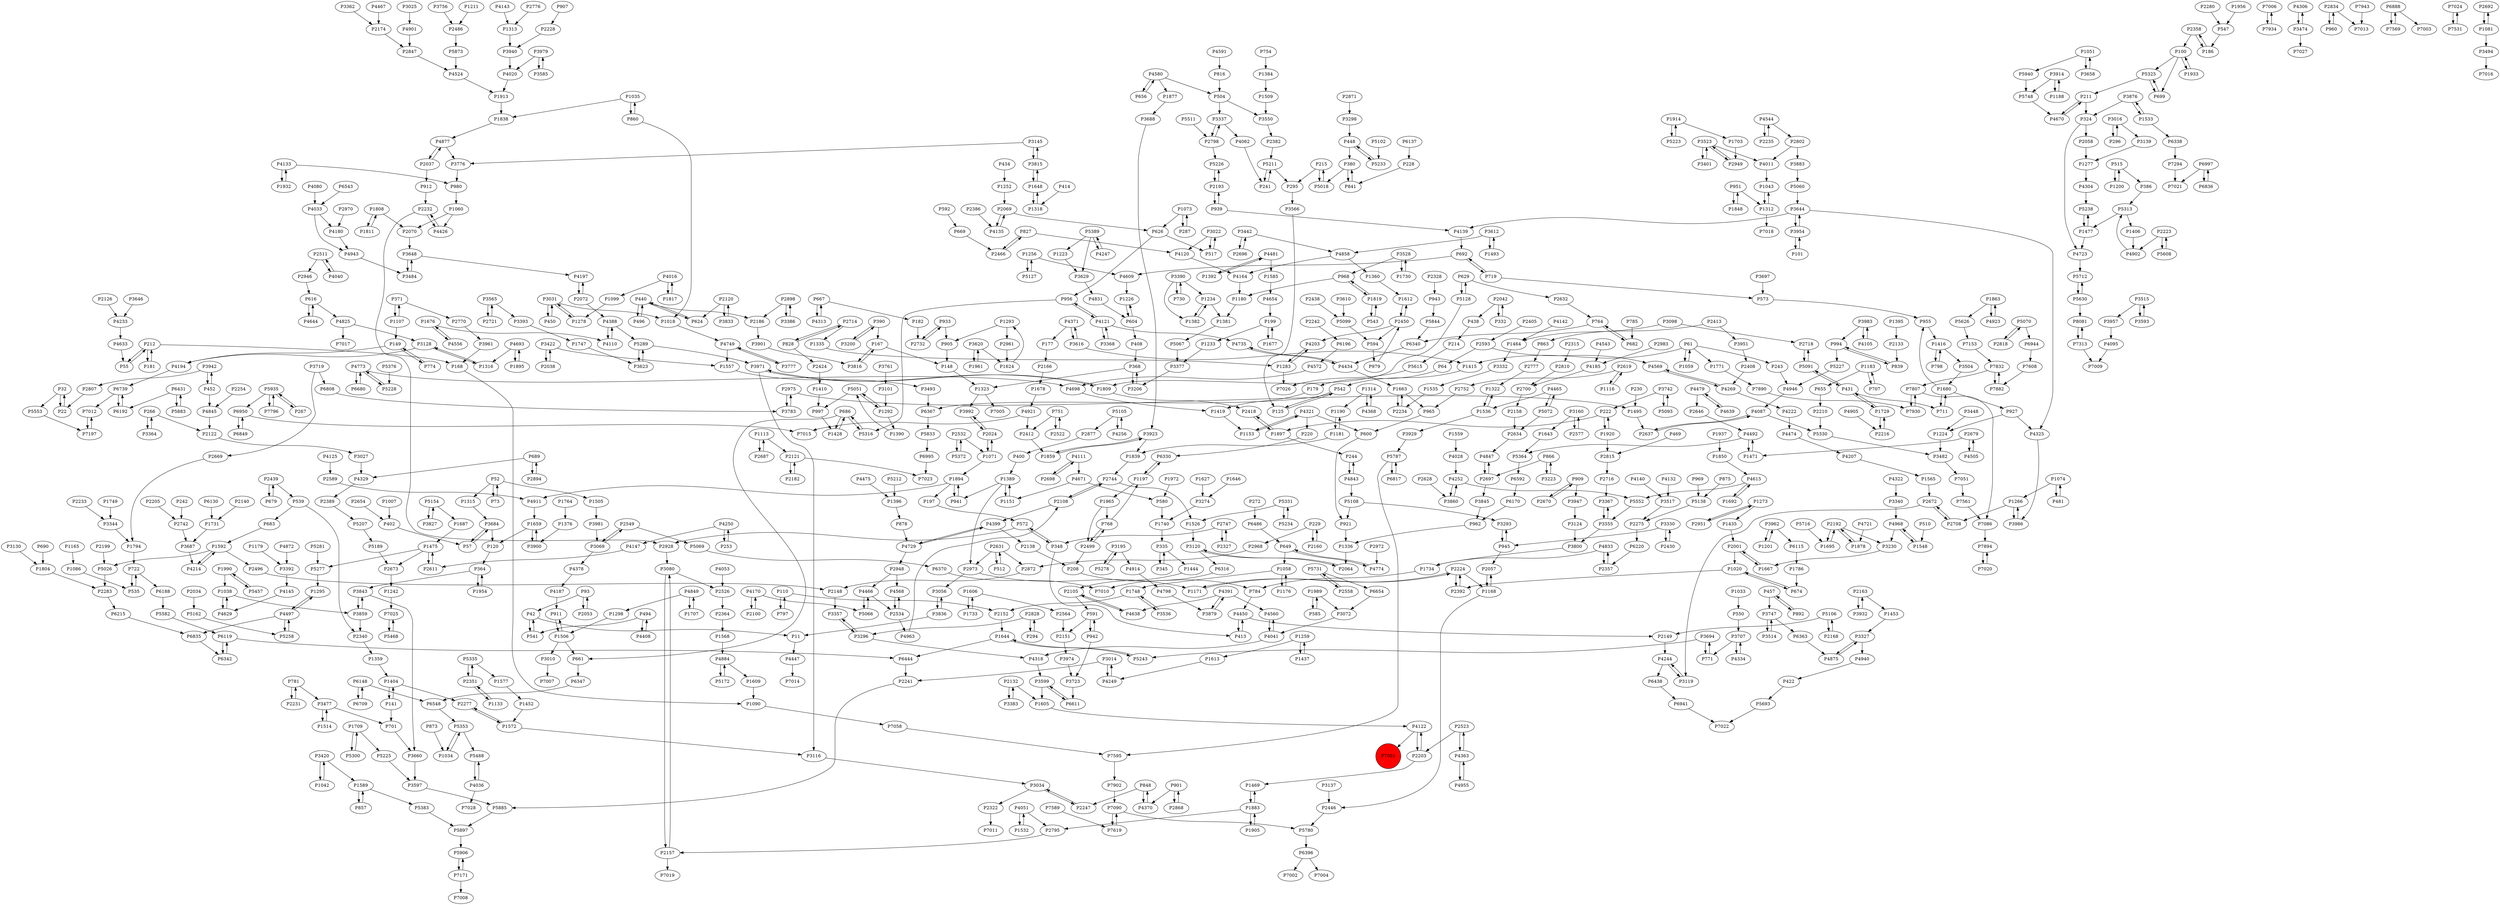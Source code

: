 digraph {
	P1190 -> P1181
	P3523 -> P2949
	P5511 -> P2798
	P3031 -> P1278
	P5873 -> P4524
	P1211 -> P2486
	P3860 -> P4252
	P4321 -> P600
	P4133 -> P1932
	P6431 -> P5883
	P1648 -> P3815
	P4615 -> P5552
	P141 -> P1404
	P1256 -> P5127
	P324 -> P4723
	P4877 -> P2037
	P1315 -> P3684
	P6196 -> P4572
	P2072 -> P4197
	P667 -> P182
	P2358 -> P100
	P3098 -> P1464
	P402 -> P57
	P1687 -> P1475
	P4671 -> P1151
	P2802 -> P3883
	P1709 -> P5300
	P2696 -> P3442
	P2037 -> P912
	P5383 -> P5897
	P6680 -> P4773
	P7006 -> P7934
	P4143 -> P1313
	P2108 -> P2744
	P2732 -> P933
	P3031 -> P1018
	P3517 -> P2275
	P4016 -> P1099
	P3992 -> P2024
	P267 -> P5935
	P4036 -> P5488
	P2961 -> P1624
	P3130 -> P1804
	P4654 -> P199
	P1559 -> P4028
	P504 -> P3337
	P3707 -> P771
	P7902 -> P7090
	P3120 -> P6316
	P3783 -> P2975
	P2327 -> P2747
	P939 -> P2193
	P4481 -> P1585
	P3777 -> P4749
	P907 -> P2228
	P816 -> P504
	P6347 -> P6548
	P4408 -> P494
	P1646 -> P3274
	P1058 -> P1176
	P181 -> P212
	P7561 -> P7086
	P1007 -> P402
	P167 -> P148
	P2001 -> P1020
	P2450 -> P4203
	P1747 -> P3623
	P4095 -> P7009
	P1848 -> P951
	P3620 -> P1624
	P4426 -> P2232
	P2523 -> P2203
	P4033 -> P4180
	P541 -> P42
	P828 -> P2424
	P4197 -> P2072
	P5070 -> P6944
	P6119 -> P6444
	P5833 -> P6995
	P1729 -> P2216
	P3986 -> P1266
	P1533 -> P6338
	P7153 -> P7832
	P4105 -> P3983
	P214 -> P5615
	P515 -> P386
	P4399 -> P4729
	P2192 -> P3230
	P4020 -> P1913
	P4053 -> P2526
	P3816 -> P167
	P2718 -> P5091
	P504 -> P3550
	P2182 -> P2121
	P324 -> P2058
	P1863 -> P4923
	P2973 -> P1171
	P1676 -> P4556
	P2777 -> P1322
	P3974 -> P3723
	P1018 -> P4749
	P6438 -> P6941
	P4122 -> P2203
	P2223 -> P4902
	P5935 -> P6950
	P2631 -> P2872
	P1234 -> P1381
	P4773 -> P4698
	P7313 -> P8081
	P5211 -> P295
	P4825 -> P3128
	P4391 -> P4638
	P5108 -> P921
	P2673 -> P1242
	P5128 -> P1809
	P1605 -> P4122
	P942 -> P591
	P4140 -> P3517
	P3900 -> P1659
	P4670 -> P211
	P2871 -> P3298
	P3719 -> P6808
	P4111 -> P4671
	P4729 -> P4399
	P905 -> P148
	P5615 -> P7026
	P5154 -> P1687
	P7608 -> P7882
	P4544 -> P2802
	P4321 -> P220
	P1709 -> P5225
	P5325 -> P699
	P4723 -> P5712
	P2108 -> P4399
	P4033 -> P4943
	P481 -> P1074
	P11 -> P4447
	P2679 -> P4505
	P6849 -> P6950
	P1475 -> P5277
	P4304 -> P5238
	P2057 -> P1168
	P64 -> P179
	P253 -> P4250
	P5313 -> P1406
	P3883 -> P5060
	P1894 -> P197
	P6396 -> P7004
	P335 -> P1444
	P2232 -> P2928
	P1749 -> P3344
	P4249 -> P3014
	P5885 -> P5897
	P1242 -> P7025
	P7832 -> P7882
	P3646 -> P4233
	P1179 -> P3392
	P2669 -> P1794
	P751 -> P2522
	P3401 -> P3523
	P1384 -> P1509
	P2894 -> P689
	P3160 -> P1643
	P52 -> P1315
	P2157 -> P3080
	P1505 -> P3981
	P3761 -> P3101
	P2928 -> P3080
	P1389 -> P1151
	P228 -> P841
	P2439 -> P539
	P1086 -> P535
	P1404 -> P141
	P3616 -> P4371
	P1850 -> P4615
	P3383 -> P2132
	P4041 -> P4560
	P939 -> P4139
	P2070 -> P3648
	P1692 -> P4615
	P2405 -> P2593
	P1678 -> P4921
	P5234 -> P5331
	P1469 -> P1883
	P2446 -> P5780
	P626 -> P517
	P431 -> P1729
	P4371 -> P3616
	P2358 -> P186
	P42 -> P541
	P1234 -> P1382
	P4306 -> P3474
	P1961 -> P3620
	P1897 -> P2418
	P215 -> P5018
	P1877 -> P3688
	P3776 -> P980
	P1914 -> P1703
	P457 -> P3747
	P3016 -> P3139
	P229 -> P2968
	P827 -> P2466
	P440 -> P496
	P3022 -> P4120
	P689 -> P4329
	P1965 -> P768
	P4125 -> P2589
	P7012 -> P7197
	P5844 -> P6340
	P2382 -> P5211
	P6997 -> P6836
	P951 -> P1848
	P422 -> P5693
	P457 -> P892
	P4036 -> P7028
	P827 -> P4120
	P3504 -> P1680
	P5060 -> P3644
	P414 -> P1318
	P1416 -> P3504
	P5748 -> P4670
	P3981 -> P3069
	P1153 -> P4321
	P3364 -> P266
	P3016 -> P296
	P3914 -> P1188
	P3876 -> P1533
	P1493 -> P3612
	P212 -> P181
	P1731 -> P3687
	P3951 -> P2408
	P3160 -> P2577
	P1897 -> P244
	P335 -> P345
	P719 -> P573
	P6950 -> P7015
	P2499 -> P768
	P4556 -> P1676
	P2532 -> P5372
	P4845 -> P2122
	P768 -> P2499
	P1509 -> P3550
	P1188 -> P3914
	P4120 -> P4164
	P1612 -> P2450
	P2120 -> P624
	P2948 -> P4568
	P364 -> P3843
	P2687 -> P1113
	P1020 -> P674
	P5243 -> P1644
	P5335 -> P1577
	P994 -> P5227
	P1606 -> P2564
	P448 -> P380
	P32 -> P22
	P380 -> P841
	P3723 -> P6611
	P4749 -> P1557
	P179 -> P1419
	P912 -> P2232
	P979 -> P2450
	P1273 -> P1435
	P3644 -> P3954
	P4773 -> P6680
	P2631 -> P2973
	P3843 -> P3859
	P1808 -> P1811
	P764 -> P6340
	P5162 -> P5258
	P3482 -> P7051
	P4569 -> P4269
	P5258 -> P4497
	P6363 -> P4875
	P1506 -> P3010
	P4370 -> P848
	P2034 -> P5162
	P3942 -> P452
	P2511 -> P4040
	P1565 -> P2672
	P3923 -> P1859
	P1099 -> P1278
	P863 -> P2777
	P955 -> P1416
	P1071 -> P1894
	P600 -> P921
	P168 -> P1090
	P1707 -> P4849
	P1572 -> P2277
	P7807 -> P7086
	P1256 -> P4609
	P4849 -> P1707
	P1536 -> P1322
	P4269 -> P4569
	P1360 -> P1612
	P52 -> P1505
	P689 -> P2894
	P438 -> P214
	P2151 -> P3974
	P4798 -> P3879
	P1676 -> P4110
	P3195 -> P5278
	P208 -> P784
	P1883 -> P1469
	P2064 -> P3120
	P3014 -> P4249
	P921 -> P1336
	P1042 -> P3420
	P580 -> P1740
	P149 -> P774
	P3056 -> P3836
	P592 -> P669
	P4735 -> P4434
	P7171 -> P5906
	P4122 -> P7001
	P2224 -> P1171
	P215 -> P295
	P701 -> P3660
	P32 -> P5553
	P860 -> P1035
	P1058 -> P1748
	P4145 -> P4629
	P6396 -> P7002
	P2132 -> P1605
	P784 -> P4450
	P242 -> P2742
	P3327 -> P4940
	P496 -> P440
	P7171 -> P7008
	P2280 -> P547
	P878 -> P4729
	P4921 -> P7015
	P1298 -> P1506
	P7025 -> P5468
	P3442 -> P4858
	P2450 -> P594
	P2628 -> P3860
	P469 -> P2815
	P1259 -> P1437
	P866 -> P3223
	P6370 -> P7010
	P4693 -> P1316
	P2834 -> P960
	P4833 -> P2357
	P294 -> P2828
	P1168 -> P2446
	P2672 -> P3119
	P4644 -> P616
	P4524 -> P1913
	P101 -> P3954
	P2224 -> P2392
	P4544 -> P2235
	P3742 -> P5093
	P5582 -> P6119
	P5051 -> P997
	P4371 -> P177
	P1548 -> P4968
	P5693 -> P7022
	P2069 -> P4135
	P3836 -> P11
	P5070 -> P2818
	P3477 -> P701
	P6592 -> P6170
	P2631 -> P512
	P6340 -> P4434
	P52 -> P73
	P543 -> P1819
	P857 -> P1589
	P1316 -> P3128
	P3684 -> P120
	P1786 -> P674
	P2798 -> P3337
	P6444 -> P2241
	P6130 -> P1731
	P1506 -> P911
	P629 -> P2632
	P2283 -> P6215
	P1905 -> P1883
	P4363 -> P2523
	P4139 -> P692
	P604 -> P1226
	P3961 -> P168
	P3688 -> P3923
	P7595 -> P7902
	P860 -> P1018
	P6995 -> P7023
	P4492 -> P1471
	P3599 -> P6611
	P722 -> P6188
	P3971 -> P3116
	P4946 -> P4087
	P901 -> P2868
	P2975 -> P3783
	P539 -> P2340
	P968 -> P1180
	P2679 -> P1471
	P1659 -> P3900
	P1748 -> P2152
	P4497 -> P1295
	P1381 -> P5067
	P1273 -> P2951
	P4638 -> P2105
	P211 -> P4670
	P1577 -> P1452
	P4884 -> P5172
	P1419 -> P1153
	P6215 -> P6835
	P4466 -> P5066
	P1223 -> P3629
	P1382 -> P1234
	P3962 -> P1201
	P661 -> P6347
	P866 -> P2697
	P5364 -> P6592
	P1197 -> P6330
	P2698 -> P4111
	P3979 -> P3585
	P4447 -> P7014
	P1933 -> P100
	P5372 -> P2532
	P3800 -> P1734
	P1477 -> P5238
	P3929 -> P5787
	P7090 -> P7619
	P3422 -> P2038
	P2486 -> P5873
	P5067 -> P3377
	P4170 -> P2100
	P2364 -> P1568
	P1589 -> P5383
	P3420 -> P1042
	P4831 -> P604
	P3344 -> P1794
	P7313 -> P7009
	P295 -> P3566
	P1183 -> P655
	P3528 -> P1730
	P6548 -> P5353
	P649 -> P1058
	P2577 -> P3160
	P1695 -> P2192
	P5091 -> P431
	P4843 -> P244
	P4568 -> P2534
	P3644 -> P4325
	P3697 -> P573
	P5316 -> P686
	P7890 -> P7930
	P244 -> P4843
	P4693 -> P1895
	P2149 -> P4244
	P3836 -> P3056
	P4963 -> P2108
	P5935 -> P267
	P371 -> P2770
	P3355 -> P3367
	P345 -> P335
	P4474 -> P4207
	P5189 -> P2673
	P2069 -> P626
	P2593 -> P64
	P1113 -> P2121
	P6941 -> P7022
	P1609 -> P1090
	P798 -> P1416
	P5066 -> P4466
	P2946 -> P616
	P2776 -> P1313
	P431 -> P5091
	P6611 -> P3599
	P1090 -> P7058
	P4943 -> P3484
	P2412 -> P1859
	P1680 -> P955
	P6220 -> P2357
	P1932 -> P4133
	P667 -> P4313
	P1435 -> P2001
	P649 -> P4774
	P5552 -> P3355
	P2828 -> P3296
	P1116 -> P2619
	P4269 -> P4222
	P3593 -> P3515
	P3116 -> P3034
	P4080 -> P4033
	P3585 -> P3979
	P3719 -> P2669
	P3477 -> P1514
	P2898 -> P2186
	P1318 -> P1648
	P535 -> P722
	P2192 -> P1878
	P2216 -> P1729
	P7090 -> P5780
	P1292 -> P1390
	P774 -> P149
	P4214 -> P1592
	P450 -> P3031
	P1406 -> P4902
	P5091 -> P2718
	P1914 -> P5223
	P5228 -> P4773
	P4110 -> P4388
	P3014 -> P2241
	P4313 -> P667
	P390 -> P3200
	P1428 -> P686
	P5353 -> P5488
	P1171 -> P2224
	P6367 -> P5833
	P5787 -> P7595
	P1667 -> P2001
	P4749 -> P3777
	P1180 -> P1381
	P5331 -> P1526
	P1107 -> P371
	P3274 -> P1740
	P5281 -> P5277
	P1644 -> P6444
	P942 -> P3723
	P7058 -> P7595
	P2037 -> P4877
	P1471 -> P4492
	P4388 -> P4110
	P4825 -> P7017
	P768 -> P1197
	P2744 -> P1526
	P7086 -> P7894
	P2697 -> P3845
	P2807 -> P22
	P1734 -> P784
	P3536 -> P1748
	P3330 -> P2430
	P1659 -> P120
	P3293 -> P945
	P1165 -> P1086
	P4180 -> P4943
	P229 -> P2160
	P440 -> P624
	P1965 -> P2499
	P2203 -> P1469
	P1183 -> P707
	P1293 -> P2961
	P2672 -> P2708
	P1390 -> P5051
	P4492 -> P5364
	P3957 -> P4095
	P4391 -> P4560
	P5105 -> P2877
	P1060 -> P4426
	P2752 -> P965
	P3448 -> P1224
	P730 -> P3390
	P6835 -> P6342
	P3983 -> P994
	P61 -> P243
	P4858 -> P4164
	P186 -> P2358
	P3658 -> P1051
	P5105 -> P4256
	P3747 -> P3514
	P1107 -> P149
	P4591 -> P816
	P177 -> P2166
	P3514 -> P3747
	P2949 -> P3523
	P3612 -> P1493
	P5018 -> P215
	P2424 -> P1410
	P2593 -> P4569
	P3947 -> P3124
	P2611 -> P1475
	P5608 -> P2223
	P5389 -> P1223
	P1589 -> P857
	P5716 -> P1695
	P1133 -> P2351
	P4185 -> P2700
	P230 -> P1495
	P3612 -> P4858
	P956 -> P5316
	P3566 -> P125
	P4133 -> P980
	P2205 -> P2742
	P3523 -> P4011
	P3128 -> P4194
	P2168 -> P5106
	P2053 -> P93
	P2747 -> P2327
	P2072 -> P4388
	P4244 -> P6438
	P4135 -> P2069
	P2233 -> P3344
	P5072 -> P2634
	P873 -> P1034
	P4609 -> P1226
	P452 -> P3942
	P2389 -> P5207
	P4572 -> P4698
	P6836 -> P6997
	P182 -> P2732
	P5154 -> P3827
	P2105 -> P591
	P2120 -> P3833
	P6950 -> P6849
	P1452 -> P1572
	P6888 -> P7569
	P6486 -> P649
	P371 -> P1107
	P1643 -> P5364
	P7832 -> P7807
	P4872 -> P3392
	P4465 -> P5072
	P1819 -> P968
	P1920 -> P222
	P4905 -> P2216
	P2589 -> P4911
	P4252 -> P5552
	P4087 -> P5330
	P7051 -> P7561
	P2714 -> P1335
	P1663 -> P2234
	P100 -> P699
	P848 -> P2247
	P5940 -> P5748
	P348 -> P572
	P5553 -> P7197
	P2121 -> P7023
	P3386 -> P2898
	P2438 -> P5099
	P1895 -> P4693
	P2166 -> P1678
	P1197 -> P1965
	P7024 -> P7531
	P909 -> P2670
	P512 -> P2631
	P2632 -> P764
	P1804 -> P2283
	P997 -> P1428
	P3979 -> P4020
	P3080 -> P2157
	P3515 -> P3957
	P2877 -> P400
	P2199 -> P5026
	P655 -> P2210
	P1464 -> P3332
	P380 -> P5018
	P572 -> P348
	P3815 -> P3145
	P3954 -> P3644
	P3069 -> P2549
	P6739 -> P6192
	P781 -> P3477
	P4639 -> P4479
	P3442 -> P2696
	P5225 -> P3597
	P4955 -> P4363
	P2532 -> P1071
	P3648 -> P4197
	P3474 -> P7027
	P2619 -> P1116
	P1200 -> P515
	P4322 -> P3340
	P266 -> P3364
	P5488 -> P4036
	P5712 -> P5630
	P3742 -> P222
	P5277 -> P1295
	P1677 -> P199
	P3833 -> P2120
	P5223 -> P1914
	P4543 -> P4185
	P4164 -> P1180
	P1395 -> P2133
	P452 -> P4845
	P3119 -> P4244
	P4040 -> P2511
	P1592 -> P2496
	P2408 -> P4269
	P3098 -> P2718
	P1051 -> P3658
	P3390 -> P730
	P3031 -> P450
	P4399 -> P2138
	P3367 -> P3355
	P2450 -> P1612
	P1314 -> P1190
	P7894 -> P7020
	P4207 -> P1565
	P6654 -> P3072
	P2828 -> P294
	P3340 -> P4968
	P5731 -> P2558
	P2100 -> P4170
	P390 -> P167
	P2646 -> P4492
	P1453 -> P3327
	P212 -> P168
	P2692 -> P1081
	P3879 -> P4391
	P3523 -> P3401
	P2160 -> P229
	P2148 -> P3357
	P2193 -> P5226
	P3034 -> P2247
	P2351 -> P5335
	P5335 -> P2351
	P2770 -> P3961
	P1956 -> P547
	P1051 -> P5940
	P348 -> P413
	P4378 -> P4187
	P5353 -> P1034
	P6188 -> P5582
	P994 -> P839
	P1081 -> P2692
	P510 -> P1548
	P764 -> P682
	P5780 -> P6396
	P5108 -> P3293
	P2511 -> P2946
	P1663 -> P965
	P4774 -> P649
	P2708 -> P2672
	P3694 -> P5243
	P1627 -> P3274
	P616 -> P4644
	P93 -> P42
	P3080 -> P2526
	P1168 -> P2057
	P1894 -> P4911
	P2322 -> P7011
	P400 -> P1389
	P1020 -> P2392
	P1437 -> P1259
	P2872 -> P2148
	P1990 -> P1038
	P3859 -> P3843
	P4479 -> P2646
	P3747 -> P6363
	P4940 -> P422
	P4132 -> P3517
	P1733 -> P1606
	P100 -> P1933
	P197 -> P572
	P3337 -> P4062
	P1415 -> P542
	P4334 -> P3707
	P1838 -> P4877
	P1038 -> P4629
	P573 -> P955
	P6148 -> P6709
	P2619 -> P2752
	P4194 -> P6739
	P3815 -> P1648
	P6808 -> P3783
	P690 -> P1804
	P1526 -> P3120
	P1292 -> P5051
	P4633 -> P55
	P2983 -> P4185
	P1359 -> P1404
	P7882 -> P7832
	P5207 -> P5189
	P1748 -> P3536
	P2386 -> P4135
	P3393 -> P1747
	P3940 -> P4020
	P2413 -> P3951
	P1703 -> P2949
	P1252 -> P2069
	P5127 -> P1256
	P626 -> P956
	P3859 -> P2340
	P2241 -> P5885
	P5238 -> P1477
	P110 -> P2152
	P591 -> P2151
	P148 -> P1323
	P3230 -> P1667
	P7807 -> P7930
	P3914 -> P5748
	P4580 -> P1877
	P1989 -> P3072
	P2203 -> P4122
	P5233 -> P448
	P4911 -> P1659
	P3022 -> P517
	P2523 -> P4363
	P2038 -> P3422
	P2973 -> P3056
	P962 -> P1336
	P3298 -> P448
	P5389 -> P4247
	P2105 -> P4638
	P7943 -> P7013
	P951 -> P1312
	P5138 -> P2275
	P6192 -> P6739
	P2042 -> P332
	P2439 -> P679
	P1859 -> P3923
	P5227 -> P4946
	P933 -> P2732
	P2024 -> P3992
	P5226 -> P2193
	P1404 -> P2277
	P3648 -> P3484
	P5106 -> P2149
	P1613 -> P4249
	P3195 -> P4914
	P3971 -> P1809
	P296 -> P3016
	P364 -> P1954
	P5313 -> P1477
	P2193 -> P939
	P5376 -> P5228
	P4877 -> P3776
	P892 -> P457
	P2224 -> P1168
	P4222 -> P4474
	P4388 -> P5289
	P2340 -> P1359
	P5906 -> P7171
	P4244 -> P3119
	P3128 -> P1316
	P3010 -> P7007
	P8081 -> P7313
	P515 -> P1200
	P1990 -> P5457
	P1283 -> P4203
	P4321 -> P1153
	P6330 -> P1197
	P2413 -> P863
	P1176 -> P1058
	P4041 -> P4318
	P1894 -> P941
	P2700 -> P2158
	P332 -> P2042
	P629 -> P5128
	P4121 -> P4735
	P3420 -> P1589
	P2697 -> P4847
	P2742 -> P3687
	P4698 -> P1419
	P4111 -> P2698
	P1312 -> P1043
	P945 -> P2057
	P61 -> P1059
	P5172 -> P4884
	P4142 -> P1464
	P2534 -> P4568
	P3120 -> P2064
	P1043 -> P1312
	P1226 -> P604
	P4921 -> P2412
	P927 -> P4325
	P4849 -> P1298
	P1878 -> P2192
	P960 -> P2834
	P3337 -> P2798
	P683 -> P1592
	P1322 -> P1536
	P6115 -> P1786
	P4087 -> P2637
	P4252 -> P3860
	P3528 -> P968
	P4629 -> P1038
	P5026 -> P2283
	P1416 -> P798
	P2328 -> P943
	P1060 -> P2070
	P2951 -> P1273
	P4466 -> P2534
	P1817 -> P4016
	P434 -> P1252
	P2234 -> P1663
	P1266 -> P2708
	P199 -> P1233
	P7796 -> P5935
	P2744 -> P2108
	P1293 -> P905
	P1883 -> P1905
	P909 -> P3947
	P1729 -> P431
	P7531 -> P7024
	P2192 -> P1695
	P1680 -> P927
	P5626 -> P7153
	P616 -> P4825
	P2496 -> P2148
	P1809 -> P2418
	P494 -> P4408
	P2351 -> P1133
	P1475 -> P2673
	P2231 -> P781
	P841 -> P380
	P1764 -> P1376
	P2798 -> P5226
	P3923 -> P1839
	P4729 -> P2948
	P2975 -> P1495
	P1259 -> P1613
	P669 -> P2466
	P4858 -> P1360
	P2714 -> P828
	P3145 -> P3815
	P682 -> P764
	P1863 -> P5626
	P3362 -> P2174
	P2972 -> P4774
	P550 -> P3707
	P4233 -> P4633
	P1557 -> P3493
	P4773 -> P5228
	P4250 -> P4147
	P707 -> P1183
	P7020 -> P7894
	P5289 -> P3971
	P1224 -> P3482
	P4450 -> P413
	P965 -> P600
	P1475 -> P2611
	P5457 -> P1990
	P2466 -> P827
	P2868 -> P901
	P5331 -> P5234
	P848 -> P4370
	P2024 -> P1071
	P1033 -> P550
	P2228 -> P3940
	P2277 -> P1572
	P7619 -> P7090
	P3707 -> P4334
	P656 -> P4580
	P4479 -> P4639
	P2163 -> P3932
	P3025 -> P4901
	P2174 -> P2847
	P3962 -> P6115
	P61 -> P1415
	P6888 -> P7003
	P2223 -> P5608
	P5212 -> P1396
	P2970 -> P4180
	P6119 -> P6342
	P3332 -> P1535
	P5051 -> P1292
	P1201 -> P3962
	P4028 -> P4252
	P3550 -> P2382
	P1283 -> P7026
	P2948 -> P4466
	P3983 -> P4105
	P692 -> P719
	P5787 -> P6817
	P1034 -> P5353
	P751 -> P2412
	P3610 -> P5099
	P686 -> P1428
	P1073 -> P287
	P3145 -> P3776
	P1624 -> P1293
	P494 -> P541
	P100 -> P5325
	P797 -> P110
	P2810 -> P2700
	P1323 -> P7005
	P1592 -> P4214
	P3200 -> P390
	P167 -> P3816
	P1313 -> P3940
	P2132 -> P3383
	P3422 -> P1557
	P3827 -> P5154
	P3694 -> P771
	P3845 -> P962
	P5630 -> P8081
	P5883 -> P6431
	P3072 -> P4041
	P2847 -> P4524
	P901 -> P4370
	P875 -> P5138
	P754 -> P1384
	P368 -> P1323
	P927 -> P1224
	P6817 -> P5787
	P2138 -> P208
	P220 -> P6330
	P7934 -> P7006
	P6543 -> P4033
	P3756 -> P2486
	P5102 -> P5233
	P4187 -> P911
	P4391 -> P3879
	P57 -> P3684
	P4147 -> P2611
	P1883 -> P2795
	P3101 -> P1292
	P7589 -> P7619
	P2499 -> P208
	P4615 -> P1692
	P287 -> P1073
	P3139 -> P1277
	P4062 -> P241
	P3687 -> P4214
	P591 -> P942
	P1074 -> P1266
	P692 -> P4609
	P1585 -> P4654
	P6148 -> P6548
	P2716 -> P3367
	P3330 -> P945
	P1266 -> P3986
	P222 -> P1897
	P3901 -> P3816
	P3644 -> P4139
	P2232 -> P4426
	P2058 -> P1277
	P539 -> P683
	P1592 -> P5026
	P5211 -> P241
	P3660 -> P3597
	P3327 -> P4875
	P4247 -> P5389
	P3954 -> P101
	P1081 -> P3494
	P3599 -> P1605
	P5106 -> P2168
	P542 -> P125
	P2670 -> P909
	P1495 -> P2637
	P2210 -> P5330
	P1233 -> P3377
	P4465 -> P1536
	P1740 -> P335
	P2158 -> P2634
	P266 -> P2122
	P5389 -> P3629
	P2242 -> P6196
	P5093 -> P3742
	P4434 -> P1663
	P2247 -> P3034
	P1811 -> P1808
	P2522 -> P751
	P3616 -> P1415
	P4923 -> P1863
	P1314 -> P4368
	P4450 -> P2149
	P1972 -> P580
	P4721 -> P1878
	P4580 -> P656
	P5099 -> P594
	P4325 -> P3986
	P1323 -> P3992
	P110 -> P797
	P3597 -> P5885
	P3932 -> P2163
	P4329 -> P2389
	P3620 -> P1961
	P3124 -> P3800
	P2721 -> P3565
	P4170 -> P5066
	P3069 -> P4378
	P2430 -> P3330
	P4051 -> P2795
	P1808 -> P2070
	P4505 -> P2679
	P2042 -> P438
	P722 -> P535
	P699 -> P5325
	P6431 -> P6192
	P2526 -> P2364
	P42 -> P11
	P4121 -> P3368
	P4121 -> P956
	P199 -> P1677
	P1954 -> P364
	P4560 -> P4041
	P4256 -> P5105
	P839 -> P994
	P4016 -> P1817
	P1533 -> P3876
	P4481 -> P1392
	P547 -> P186
	P1506 -> P661
	P222 -> P1920
	P3565 -> P2721
	P1151 -> P1389
	P624 -> P440
	P3206 -> P368
	P1477 -> P4723
	P3876 -> P324
	P73 -> P52
	P1071 -> P2024
	P2564 -> P2151
	P386 -> P5313
	P3392 -> P4145
	P149 -> P4194
	P1035 -> P860
	P141 -> P701
	P2834 -> P7013
	P4671 -> P580
	P6944 -> P7608
	P408 -> P368
	P4318 -> P3599
	P3629 -> P4831
	P4968 -> P1548
	P1410 -> P997
	P6709 -> P6148
	P1335 -> P1283
	P968 -> P1819
	P2634 -> P4847
	P5897 -> P5906
	P1376 -> P3900
	P431 -> P711
	P2418 -> P1897
	P911 -> P1506
	P3027 -> P4329
	P1278 -> P3031
	P3296 -> P4318
	P1794 -> P722
	P4901 -> P2847
	P120 -> P364
	P1392 -> P4481
	P7930 -> P7807
	P7197 -> P7012
	P4250 -> P253
	P3623 -> P5289
	P448 -> P5233
	P3355 -> P3800
	P2747 -> P348
	P1568 -> P4884
	P241 -> P5211
	P3137 -> P2446
	P22 -> P32
	P3484 -> P3648
	P272 -> P6486
	P1606 -> P1733
	P2802 -> P4011
	P61 -> P1771
	P2818 -> P5070
	P1937 -> P1850
	P2898 -> P3386
	P1113 -> P2687
	P4497 -> P6835
	P2254 -> P4845
	P3296 -> P3357
	P3474 -> P4306
	P1295 -> P4497
	P243 -> P4946
	P2815 -> P2716
	P2275 -> P6220
	P1535 -> P2234
	P1839 -> P2744
	P771 -> P3694
	P943 -> P5844
	P2001 -> P1667
	P4368 -> P1314
	P686 -> P5316
	P6342 -> P6119
	P3390 -> P1234
	P4434 -> P4735
	P1819 -> P543
	P594 -> P979
	P5325 -> P211
	P4203 -> P1283
	P5069 -> P6370
	P2549 -> P3069
	P1644 -> P5243
	P3357 -> P3296
	P5300 -> P1709
	P4363 -> P4955
	P212 -> P55
	P3223 -> P866
	P980 -> P1060
	P719 -> P692
	P4843 -> P5108
	P2315 -> P2810
	P1920 -> P2815
	P5128 -> P629
	P2637 -> P4087
	P1536 -> P3929
	P4051 -> P1532
	P5072 -> P4465
	P781 -> P2231
	P4833 -> P1734
	P2654 -> P402
	P3843 -> P3660
	P3515 -> P3593
	P828 -> P2714
	P2235 -> P4544
	P2152 -> P1644
	P6137 -> P228
	P3493 -> P6367
	P1074 -> P481
	P945 -> P3293
	P542 -> P6367
	P5935 -> P7796
	P1514 -> P3477
	P125 -> P542
	P3034 -> P2322
	P1572 -> P3116
	P3377 -> P3206
	P2126 -> P4233
	P4497 -> P5258
	P6997 -> P7021
	P517 -> P3022
	P3565 -> P3393
	P2122 -> P3027
	P2140 -> P1731
	P679 -> P2439
	P572 -> P2928
	P3390 -> P1382
	P1389 -> P941
	P674 -> P1020
	P1181 -> P1190
	P1336 -> P2064
	P2795 -> P2157
	P3942 -> P2807
	P1038 -> P3859
	P1648 -> P1318
	P3684 -> P57
	P4884 -> P1609
	P4580 -> P504
	P7569 -> P6888
	P5289 -> P3623
	P4847 -> P2697
	P1389 -> P2973
	P2968 -> P2872
	P440 -> P2186
	P2121 -> P2182
	P413 -> P4450
	P211 -> P324
	P711 -> P1680
	P6316 -> P7010
	P604 -> P408
	P1059 -> P61
	P2558 -> P5731
	P1444 -> P2105
	P4968 -> P3230
	P2186 -> P3901
	P7294 -> P7021
	P368 -> P3206
	P1809 -> P3971
	P6338 -> P7294
	P5630 -> P5712
	P2534 -> P4963
	P6739 -> P7012
	P5330 -> P3482
	P2163 -> P1453
	P1680 -> P711
	P5278 -> P3195
	P55 -> P212
	P686 -> P661
	P585 -> P1989
	P1730 -> P3528
	P1277 -> P4304
	P1396 -> P878
	P1532 -> P4051
	P4011 -> P1043
	P5731 -> P6654
	P785 -> P682
	P5468 -> P7025
	P1181 -> P1839
	P4875 -> P3327
	P969 -> P5138
	P933 -> P905
	P93 -> P2053
	P4902 -> P5313
	P6170 -> P962
	P941 -> P1894
	P1073 -> P626
	P2392 -> P2224
	P2157 -> P7019
	P2357 -> P4833
	P1989 -> P585
	P1035 -> P1838
	P3368 -> P4121
	P3494 -> P7016
	P956 -> P4121
	P1312 -> P7018
	P1913 -> P1838
	P4467 -> P2174
	P4914 -> P4798
	P4475 -> P1396
	P2549 -> P5069
	P1771 -> P7890
	P2133 -> P839
	P7001 [shape=circle]
	P7001 [style=filled]
	P7001 [fillcolor=red]
}
